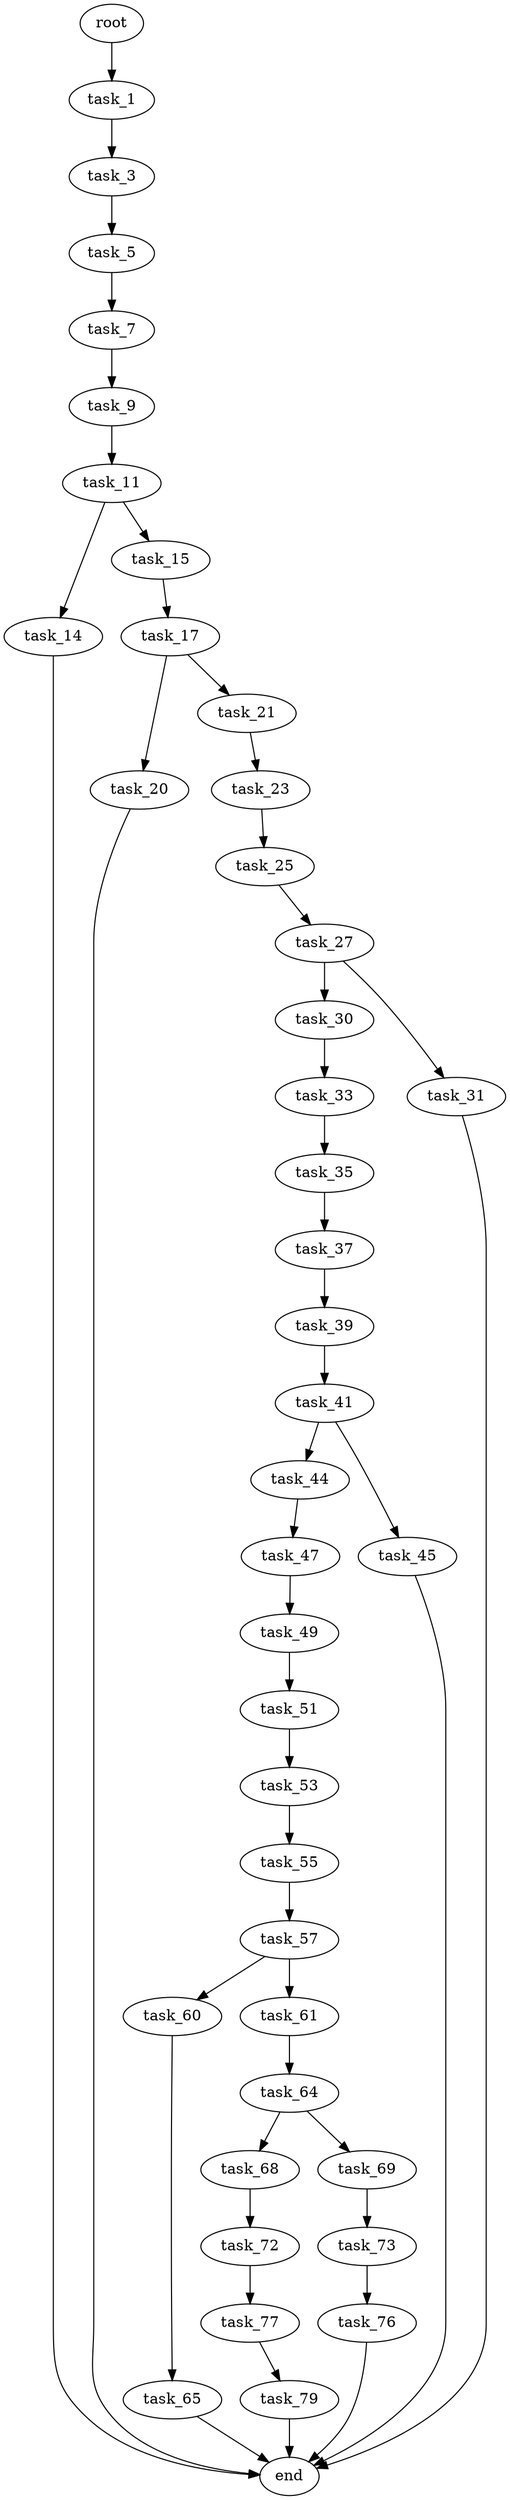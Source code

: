 digraph G {
  root [size="0.000000"];
  task_1 [size="508575957158.000000"];
  task_3 [size="549755813888.000000"];
  task_5 [size="470571880934.000000"];
  task_7 [size="1073741824000.000000"];
  task_9 [size="11734512239.000000"];
  task_11 [size="6820290855.000000"];
  task_14 [size="134217728000.000000"];
  task_15 [size="15240044891.000000"];
  end [size="0.000000"];
  task_17 [size="11976405270.000000"];
  task_20 [size="549755813888.000000"];
  task_21 [size="9484399565.000000"];
  task_23 [size="782757789696.000000"];
  task_25 [size="549755813888.000000"];
  task_27 [size="782757789696.000000"];
  task_30 [size="35775641234.000000"];
  task_31 [size="365476499.000000"];
  task_33 [size="25481451636.000000"];
  task_35 [size="11354058435.000000"];
  task_37 [size="90326557737.000000"];
  task_39 [size="340574196855.000000"];
  task_41 [size="90894866206.000000"];
  task_44 [size="231928233984.000000"];
  task_45 [size="23440854924.000000"];
  task_47 [size="1106236037943.000000"];
  task_49 [size="9877477462.000000"];
  task_51 [size="549755813888.000000"];
  task_53 [size="231928233984.000000"];
  task_55 [size="26488046806.000000"];
  task_57 [size="63033312273.000000"];
  task_60 [size="782757789696.000000"];
  task_61 [size="293506081785.000000"];
  task_65 [size="239455778845.000000"];
  task_64 [size="195201559248.000000"];
  task_68 [size="3170970838.000000"];
  task_69 [size="31524975350.000000"];
  task_72 [size="1759021482.000000"];
  task_73 [size="68719476736.000000"];
  task_77 [size="68719476736.000000"];
  task_76 [size="22182335275.000000"];
  task_79 [size="420862424632.000000"];

  root -> task_1 [size="1.000000"];
  task_1 -> task_3 [size="679477248.000000"];
  task_3 -> task_5 [size="536870912.000000"];
  task_5 -> task_7 [size="411041792.000000"];
  task_7 -> task_9 [size="838860800.000000"];
  task_9 -> task_11 [size="301989888.000000"];
  task_11 -> task_14 [size="209715200.000000"];
  task_11 -> task_15 [size="209715200.000000"];
  task_14 -> end [size="1.000000"];
  task_15 -> task_17 [size="411041792.000000"];
  task_17 -> task_20 [size="679477248.000000"];
  task_17 -> task_21 [size="679477248.000000"];
  task_20 -> end [size="1.000000"];
  task_21 -> task_23 [size="33554432.000000"];
  task_23 -> task_25 [size="679477248.000000"];
  task_25 -> task_27 [size="536870912.000000"];
  task_27 -> task_30 [size="679477248.000000"];
  task_27 -> task_31 [size="679477248.000000"];
  task_30 -> task_33 [size="33554432.000000"];
  task_31 -> end [size="1.000000"];
  task_33 -> task_35 [size="536870912.000000"];
  task_35 -> task_37 [size="209715200.000000"];
  task_37 -> task_39 [size="75497472.000000"];
  task_39 -> task_41 [size="679477248.000000"];
  task_41 -> task_44 [size="75497472.000000"];
  task_41 -> task_45 [size="75497472.000000"];
  task_44 -> task_47 [size="301989888.000000"];
  task_45 -> end [size="1.000000"];
  task_47 -> task_49 [size="838860800.000000"];
  task_49 -> task_51 [size="209715200.000000"];
  task_51 -> task_53 [size="536870912.000000"];
  task_53 -> task_55 [size="301989888.000000"];
  task_55 -> task_57 [size="536870912.000000"];
  task_57 -> task_60 [size="209715200.000000"];
  task_57 -> task_61 [size="209715200.000000"];
  task_60 -> task_65 [size="679477248.000000"];
  task_61 -> task_64 [size="679477248.000000"];
  task_65 -> end [size="1.000000"];
  task_64 -> task_68 [size="134217728.000000"];
  task_64 -> task_69 [size="134217728.000000"];
  task_68 -> task_72 [size="75497472.000000"];
  task_69 -> task_73 [size="838860800.000000"];
  task_72 -> task_77 [size="33554432.000000"];
  task_73 -> task_76 [size="134217728.000000"];
  task_77 -> task_79 [size="134217728.000000"];
  task_76 -> end [size="1.000000"];
  task_79 -> end [size="1.000000"];
}
